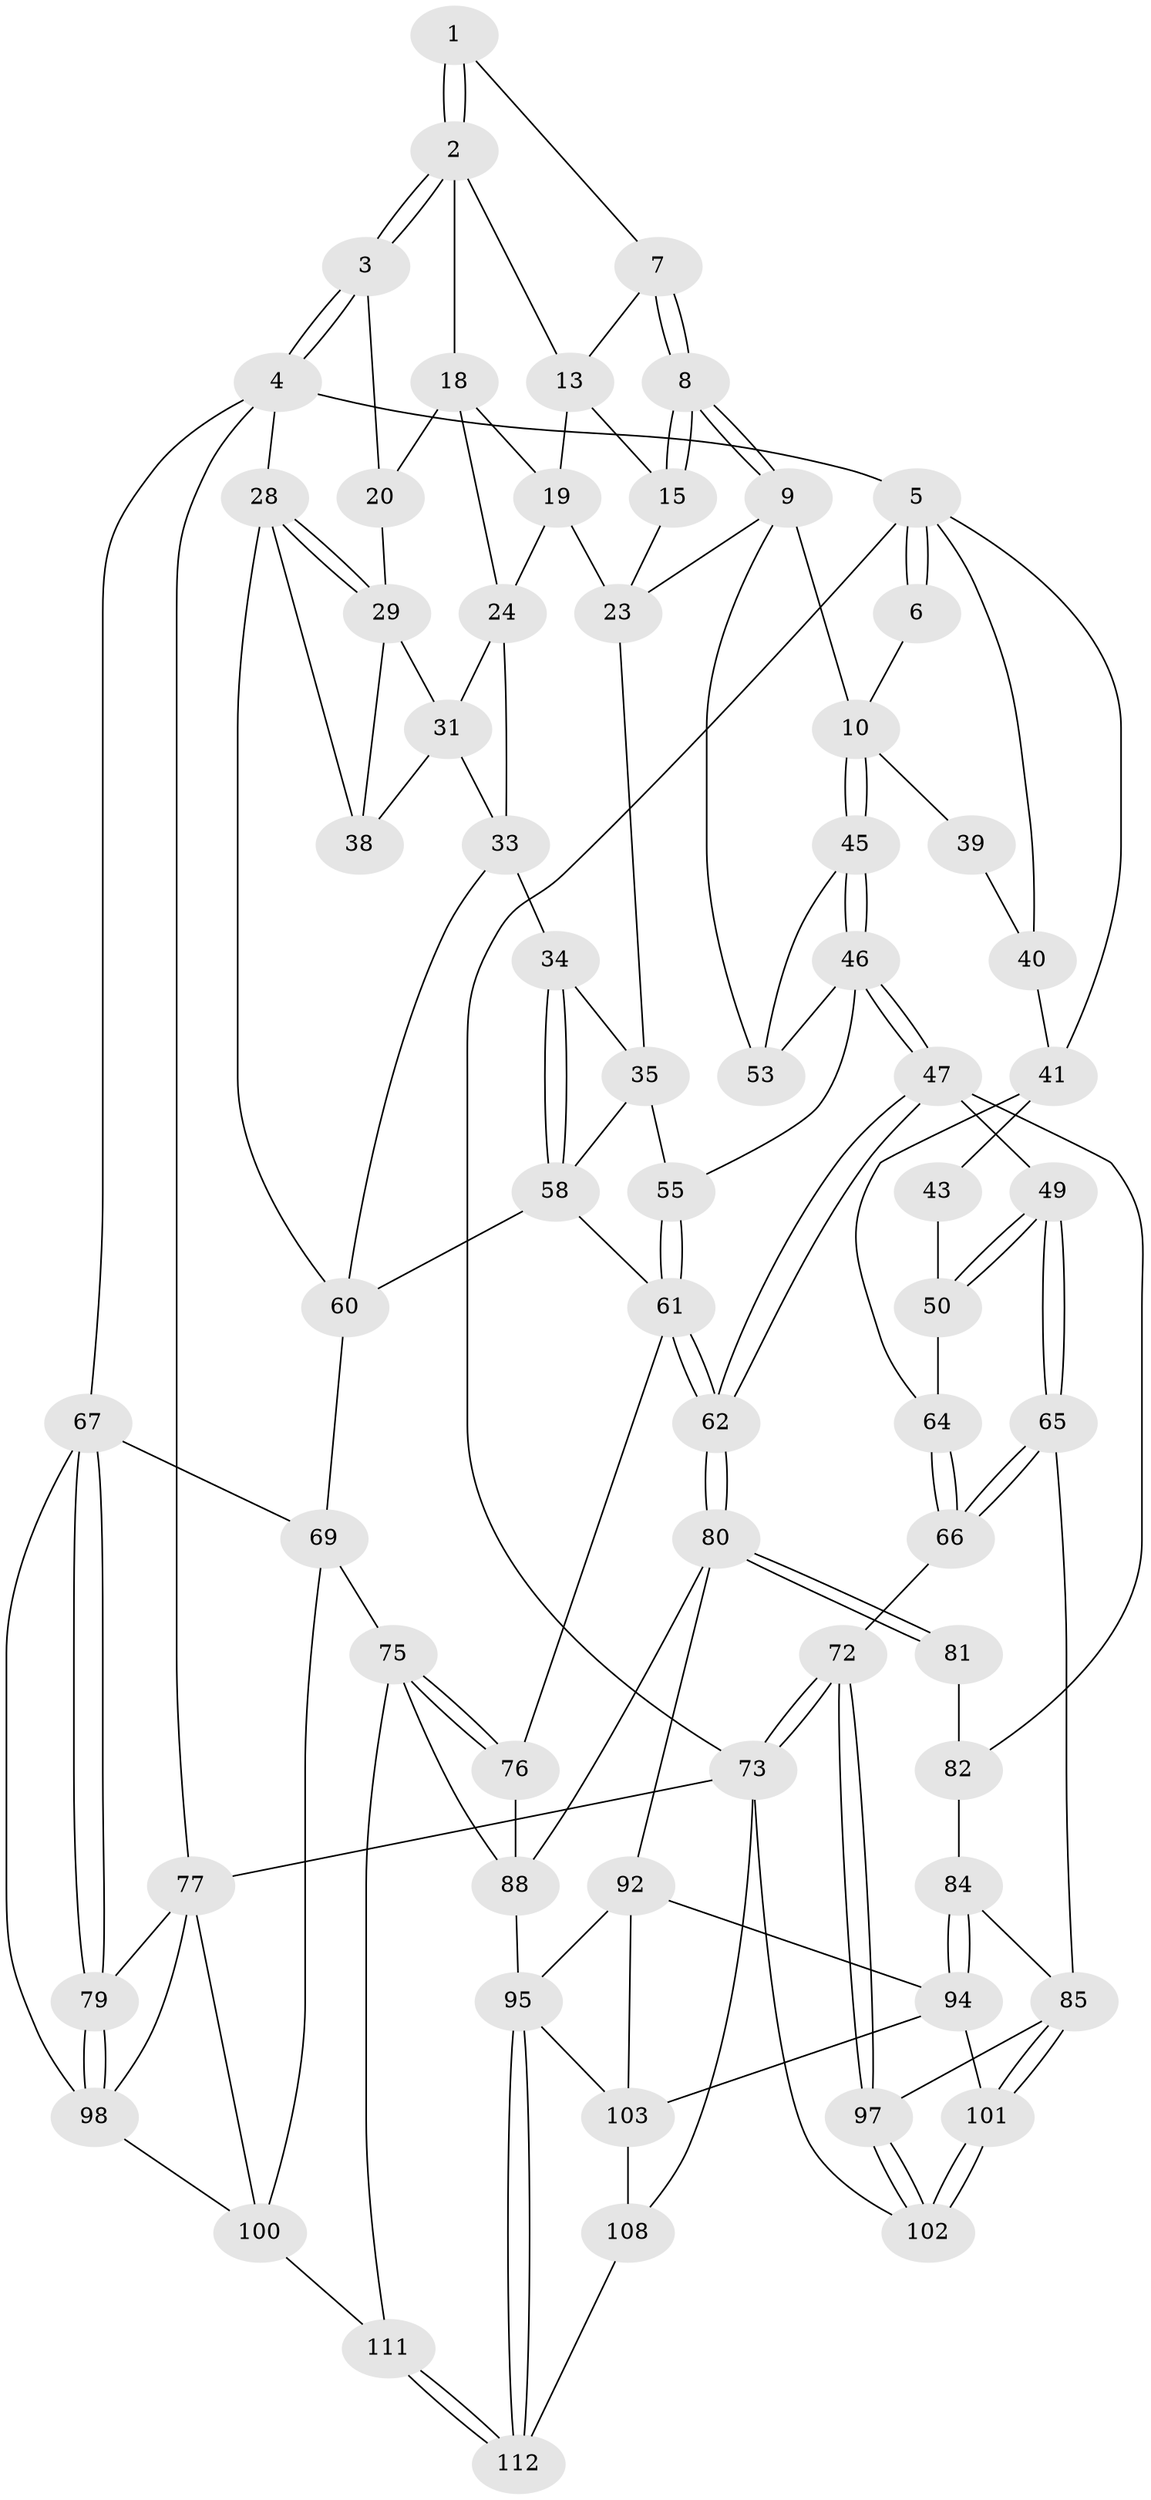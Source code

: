 // original degree distribution, {3: 0.03571428571428571, 5: 0.48214285714285715, 6: 0.25, 4: 0.23214285714285715}
// Generated by graph-tools (version 1.1) at 2025/11/02/27/25 16:11:54]
// undirected, 68 vertices, 151 edges
graph export_dot {
graph [start="1"]
  node [color=gray90,style=filled];
  1 [pos="+0.41960583414367963+0"];
  2 [pos="+1+0",super="+14"];
  3 [pos="+1+0"];
  4 [pos="+1+0",super="+27"];
  5 [pos="+0+0",super="+51"];
  6 [pos="+0.15257557041331665+0"];
  7 [pos="+0.4322967470966624+0",super="+12"];
  8 [pos="+0.31802941905026133+0.2132710540925142"];
  9 [pos="+0.31753170477827675+0.21409168562331868",super="+26"];
  10 [pos="+0.22391955061870739+0.23641971429910597",super="+11"];
  13 [pos="+0.5633483741420793+0.09915612480763163",super="+16"];
  15 [pos="+0.47626866939845375+0.1478037490012032",super="+17"];
  18 [pos="+0.6493325278331783+0.15355759774618277",super="+21"];
  19 [pos="+0.6307549778521061+0.14814392872515675",super="+22"];
  20 [pos="+0.8925062238142785+0.12497251262707426"];
  23 [pos="+0.47455849190747784+0.29711467012036574",super="+25"];
  24 [pos="+0.7032982970138715+0.25649058111195",super="+32"];
  28 [pos="+1+0.3963282269454773",super="+57"];
  29 [pos="+0.9162583900675517+0.3035364890733087",super="+30"];
  31 [pos="+0.7534580523001948+0.3117942909037712",super="+36"];
  33 [pos="+0.6375670450362941+0.34913497564376894",super="+37"];
  34 [pos="+0.5839933282595359+0.38207239920969605"];
  35 [pos="+0.5529366264735242+0.37411963054859554",super="+54"];
  38 [pos="+0.8502363823437846+0.41358458341879967"];
  39 [pos="+0.17967437586580545+0.23587762713606472"];
  40 [pos="+0.14339276703014872+0.2096474391675606"];
  41 [pos="+0+0.16011587700928084",super="+42"];
  43 [pos="+0.0012269070360612078+0.32060666225131873",super="+44"];
  45 [pos="+0.24936764102580294+0.37488283940929534"];
  46 [pos="+0.245064172001073+0.4416658553260585",super="+56"];
  47 [pos="+0.20894368845997158+0.5602300062666422",super="+48"];
  49 [pos="+0.19919992463736536+0.5636482151805193"];
  50 [pos="+0.09825246298956708+0.49096808291190175",super="+52"];
  53 [pos="+0.4047822672588613+0.41399526161272393"];
  55 [pos="+0.4248924127083521+0.5167542900007993"];
  58 [pos="+0.6545606415293881+0.5417463936075804",super="+59"];
  60 [pos="+0.7810649595786749+0.5032850402368",super="+63"];
  61 [pos="+0.4181038189321695+0.5515152987901392",super="+70"];
  62 [pos="+0.3586503196204836+0.6082380565053943"];
  64 [pos="+0+0.5216799176408607"];
  65 [pos="+0.13373360111142948+0.6549482031137412",super="+87"];
  66 [pos="+0+0.5439152904102525",super="+71"];
  67 [pos="+1+0.6923829754955748",super="+68"];
  69 [pos="+0.8743695209191111+0.6222923216931397",super="+74"];
  72 [pos="+0+1"];
  73 [pos="+0+1",super="+109"];
  75 [pos="+0.6879905821524079+0.8101246697923824",super="+90"];
  76 [pos="+0.6198667244292517+0.5962032800095868"];
  77 [pos="+1+1",super="+78"];
  79 [pos="+1+1"];
  80 [pos="+0.3926830602344411+0.7129670151379032",super="+89"];
  81 [pos="+0.28110445759128344+0.7780354603928195"];
  82 [pos="+0.22311537360717232+0.618886468127646",super="+83"];
  84 [pos="+0.23427952820448292+0.8121811664187204"];
  85 [pos="+0.17807504471761706+0.7862453852062845",super="+86"];
  88 [pos="+0.43108217247108344+0.723836020483708",super="+91"];
  92 [pos="+0.38857696228612076+0.8409566647669903",super="+93"];
  94 [pos="+0.2551728045462393+0.8706214418798853",super="+104"];
  95 [pos="+0.4907724693678767+0.9163185478584385",super="+96"];
  97 [pos="+0+1"];
  98 [pos="+0.9149120087086755+0.8310560363234557",super="+99"];
  100 [pos="+0.8010947731710453+0.859361237373574",super="+110"];
  101 [pos="+0.12130513812389988+0.876746784166419",super="+105"];
  102 [pos="+0.04817038799518486+0.9445763088793437",super="+107"];
  103 [pos="+0.35566274345230703+0.9620981723278428",super="+106"];
  108 [pos="+0.34361206901216046+1"];
  111 [pos="+0.6277900814770714+1"];
  112 [pos="+0.47064715813766644+1"];
  1 -- 2;
  1 -- 2;
  1 -- 7;
  2 -- 3;
  2 -- 3;
  2 -- 18;
  2 -- 13;
  3 -- 4;
  3 -- 4;
  3 -- 20;
  4 -- 5;
  4 -- 77;
  4 -- 67;
  4 -- 28;
  5 -- 6;
  5 -- 6;
  5 -- 73;
  5 -- 40;
  5 -- 41;
  6 -- 10;
  7 -- 8;
  7 -- 8;
  7 -- 13;
  8 -- 9;
  8 -- 9;
  8 -- 15;
  8 -- 15;
  9 -- 10;
  9 -- 53;
  9 -- 23;
  10 -- 45;
  10 -- 45;
  10 -- 39;
  13 -- 19;
  13 -- 15;
  15 -- 23;
  18 -- 19;
  18 -- 24;
  18 -- 20;
  19 -- 24;
  19 -- 23;
  20 -- 29;
  23 -- 35;
  24 -- 33;
  24 -- 31;
  28 -- 29;
  28 -- 29;
  28 -- 38;
  28 -- 60;
  29 -- 38;
  29 -- 31;
  31 -- 38;
  31 -- 33;
  33 -- 34;
  33 -- 60;
  34 -- 35;
  34 -- 58;
  34 -- 58;
  35 -- 58;
  35 -- 55;
  39 -- 40;
  40 -- 41;
  41 -- 64;
  41 -- 43;
  43 -- 50 [weight=2];
  45 -- 46;
  45 -- 46;
  45 -- 53;
  46 -- 47;
  46 -- 47;
  46 -- 53;
  46 -- 55;
  47 -- 62;
  47 -- 62;
  47 -- 49;
  47 -- 82;
  49 -- 50;
  49 -- 50;
  49 -- 65;
  49 -- 65;
  50 -- 64;
  55 -- 61;
  55 -- 61;
  58 -- 60;
  58 -- 61;
  60 -- 69;
  61 -- 62;
  61 -- 62;
  61 -- 76;
  62 -- 80;
  62 -- 80;
  64 -- 66;
  64 -- 66;
  65 -- 66 [weight=2];
  65 -- 66;
  65 -- 85;
  66 -- 72;
  67 -- 79;
  67 -- 79;
  67 -- 98;
  67 -- 69;
  69 -- 75;
  69 -- 100;
  72 -- 73;
  72 -- 73;
  72 -- 97;
  72 -- 97;
  73 -- 77;
  73 -- 108;
  73 -- 102;
  75 -- 76;
  75 -- 76;
  75 -- 88;
  75 -- 111;
  76 -- 88;
  77 -- 79;
  77 -- 98;
  77 -- 100;
  79 -- 98;
  79 -- 98;
  80 -- 81;
  80 -- 81;
  80 -- 88;
  80 -- 92;
  81 -- 82 [weight=2];
  82 -- 84;
  84 -- 85;
  84 -- 94;
  84 -- 94;
  85 -- 101;
  85 -- 101;
  85 -- 97;
  88 -- 95;
  92 -- 95;
  92 -- 94;
  92 -- 103;
  94 -- 103;
  94 -- 101;
  95 -- 112;
  95 -- 112;
  95 -- 103;
  97 -- 102;
  97 -- 102;
  98 -- 100;
  100 -- 111;
  101 -- 102 [weight=2];
  101 -- 102;
  103 -- 108;
  108 -- 112;
  111 -- 112;
  111 -- 112;
}
